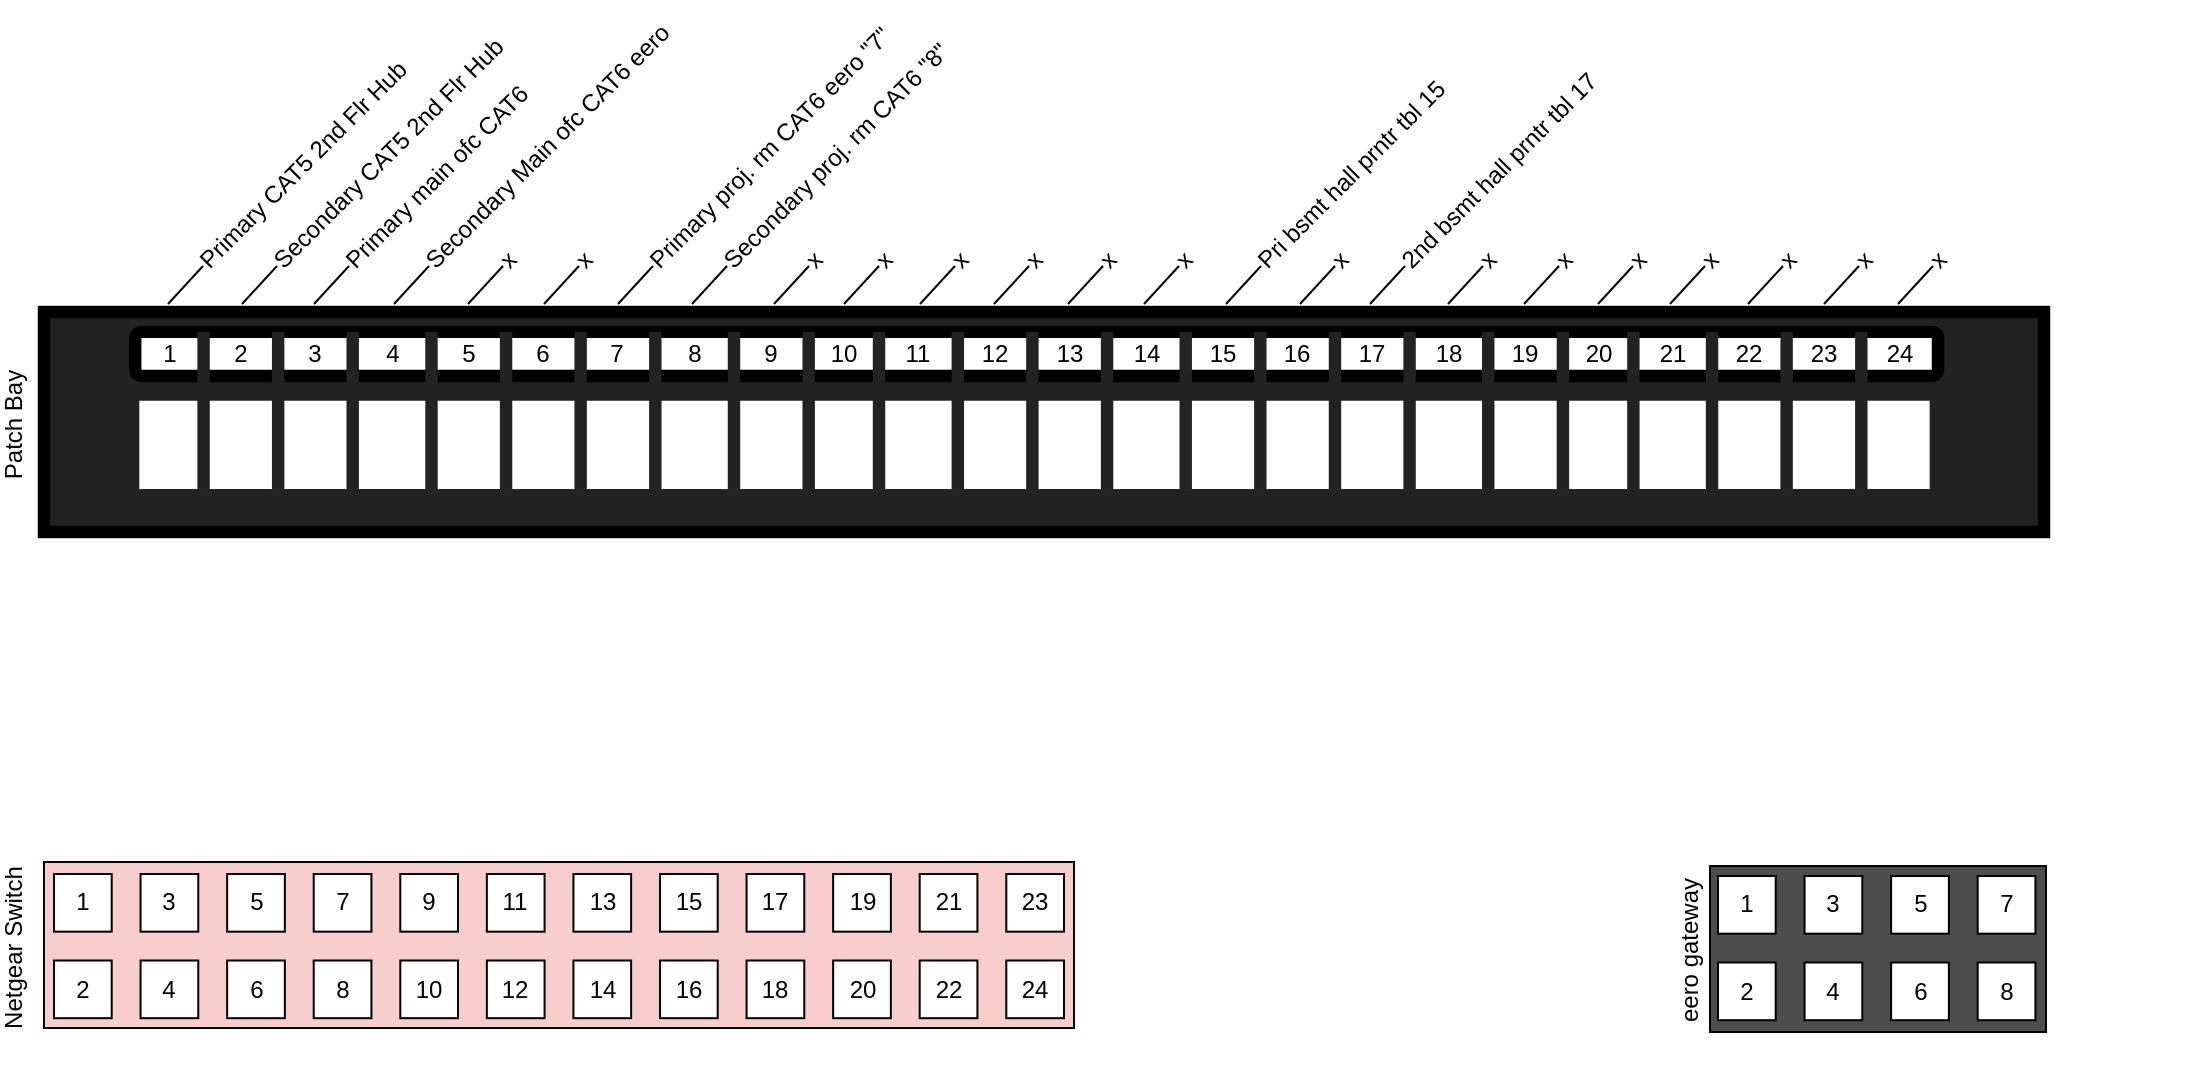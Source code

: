 <mxfile version="21.7.4" type="github">
  <diagram name="Page-1" id="099fd60b-425b-db50-ffb0-6b813814b670">
    <mxGraphModel dx="9975" dy="6430" grid="1" gridSize="25" guides="0" tooltips="1" connect="0" arrows="0" fold="1" page="1" pageScale="1" pageWidth="1100" pageHeight="850" background="none" math="0" shadow="0">
      <root>
        <mxCell id="0" />
        <mxCell id="1" parent="0" />
        <mxCell id="SKl03I9PG79rLvIPN3ia-122" value="" style="group;rotation=-45;" vertex="1" connectable="0" parent="1">
          <mxGeometry x="-190" y="87" width="200" height="25" as="geometry" />
        </mxCell>
        <mxCell id="SKl03I9PG79rLvIPN3ia-123" value="x&lt;br&gt;" style="text;strokeColor=none;align=left;fillColor=none;html=1;verticalAlign=middle;whiteSpace=wrap;rounded=0;rotation=-45;" vertex="1" parent="SKl03I9PG79rLvIPN3ia-122">
          <mxGeometry x="21" y="-9" width="175" height="25" as="geometry" />
        </mxCell>
        <mxCell id="SKl03I9PG79rLvIPN3ia-124" value="" style="endArrow=none;html=1;rounded=0;entryX=0.005;entryY=0.514;entryDx=0;entryDy=0;entryPerimeter=0;movable=0;resizable=0;rotatable=0;deletable=0;editable=0;locked=1;connectable=0;" edge="1" parent="SKl03I9PG79rLvIPN3ia-122" target="SKl03I9PG79rLvIPN3ia-123">
          <mxGeometry width="50" height="50" relative="1" as="geometry">
            <mxPoint x="30" y="84" as="sourcePoint" />
            <mxPoint x="30" y="48" as="targetPoint" />
          </mxGeometry>
        </mxCell>
        <mxCell id="SKl03I9PG79rLvIPN3ia-125" value="" style="group;rotation=-45;" vertex="1" connectable="0" parent="1">
          <mxGeometry x="-153" y="87" width="200" height="25" as="geometry" />
        </mxCell>
        <mxCell id="SKl03I9PG79rLvIPN3ia-126" value="x&lt;br&gt;" style="text;strokeColor=none;align=left;fillColor=none;html=1;verticalAlign=middle;whiteSpace=wrap;rounded=0;rotation=-45;" vertex="1" parent="SKl03I9PG79rLvIPN3ia-125">
          <mxGeometry x="21" y="-9" width="175" height="25" as="geometry" />
        </mxCell>
        <mxCell id="SKl03I9PG79rLvIPN3ia-127" value="" style="endArrow=none;html=1;rounded=0;entryX=0.005;entryY=0.514;entryDx=0;entryDy=0;entryPerimeter=0;movable=0;resizable=0;rotatable=0;deletable=0;editable=0;locked=1;connectable=0;" edge="1" parent="SKl03I9PG79rLvIPN3ia-125" target="SKl03I9PG79rLvIPN3ia-126">
          <mxGeometry width="50" height="50" relative="1" as="geometry">
            <mxPoint x="30" y="84" as="sourcePoint" />
            <mxPoint x="30" y="48" as="targetPoint" />
          </mxGeometry>
        </mxCell>
        <mxCell id="SKl03I9PG79rLvIPN3ia-189" value="" style="group;movable=0;resizable=0;rotatable=0;deletable=0;editable=0;locked=1;connectable=0;" vertex="1" connectable="0" parent="1">
          <mxGeometry x="-1071.25" y="437" width="536.25" height="112.5" as="geometry" />
        </mxCell>
        <mxCell id="SKl03I9PG79rLvIPN3ia-184" value="" style="group;movable=1;resizable=1;rotatable=1;deletable=1;editable=1;locked=0;connectable=1;" vertex="1" connectable="0" parent="SKl03I9PG79rLvIPN3ia-189">
          <mxGeometry x="21.25" y="13" width="515" height="83" as="geometry" />
        </mxCell>
        <mxCell id="SKl03I9PG79rLvIPN3ia-182" value="" style="whiteSpace=wrap;html=1;fillColor=#f8cecc;strokeColor=#000000;movable=1;resizable=1;rotatable=1;deletable=1;editable=1;locked=0;connectable=1;" vertex="1" parent="SKl03I9PG79rLvIPN3ia-184">
          <mxGeometry width="515" height="83" as="geometry" />
        </mxCell>
        <mxCell id="SKl03I9PG79rLvIPN3ia-131" value="9" style="whiteSpace=wrap;html=1;perimeterSpacing=6;rounded=0;container=0;movable=1;resizable=1;rotatable=1;deletable=1;editable=1;locked=0;connectable=1;" vertex="1" parent="SKl03I9PG79rLvIPN3ia-184">
          <mxGeometry x="178.143" y="6" width="28.857" height="28.836" as="geometry" />
        </mxCell>
        <mxCell id="SKl03I9PG79rLvIPN3ia-132" value="11" style="whiteSpace=wrap;html=1;perimeterSpacing=6;rounded=0;container=0;movable=1;resizable=1;rotatable=1;deletable=1;editable=1;locked=0;connectable=1;" vertex="1" parent="SKl03I9PG79rLvIPN3ia-184">
          <mxGeometry x="221.429" y="6" width="28.857" height="28.836" as="geometry" />
        </mxCell>
        <mxCell id="SKl03I9PG79rLvIPN3ia-133" value="13" style="whiteSpace=wrap;html=1;perimeterSpacing=6;rounded=0;container=0;movable=1;resizable=1;rotatable=1;deletable=1;editable=1;locked=0;connectable=1;" vertex="1" parent="SKl03I9PG79rLvIPN3ia-184">
          <mxGeometry x="264.714" y="6" width="28.857" height="28.836" as="geometry" />
        </mxCell>
        <mxCell id="SKl03I9PG79rLvIPN3ia-134" value="15" style="whiteSpace=wrap;html=1;perimeterSpacing=6;rounded=0;container=0;movable=1;resizable=1;rotatable=1;deletable=1;editable=1;locked=0;connectable=1;" vertex="1" parent="SKl03I9PG79rLvIPN3ia-184">
          <mxGeometry x="308.0" y="6" width="28.857" height="28.836" as="geometry" />
        </mxCell>
        <mxCell id="SKl03I9PG79rLvIPN3ia-135" value="17" style="whiteSpace=wrap;html=1;perimeterSpacing=6;rounded=0;container=0;movable=1;resizable=1;rotatable=1;deletable=1;editable=1;locked=0;connectable=1;" vertex="1" parent="SKl03I9PG79rLvIPN3ia-184">
          <mxGeometry x="351.286" y="6" width="28.857" height="28.836" as="geometry" />
        </mxCell>
        <mxCell id="SKl03I9PG79rLvIPN3ia-136" value="19" style="whiteSpace=wrap;html=1;perimeterSpacing=6;rounded=0;container=0;movable=1;resizable=1;rotatable=1;deletable=1;editable=1;locked=0;connectable=1;" vertex="1" parent="SKl03I9PG79rLvIPN3ia-184">
          <mxGeometry x="394.571" y="6" width="28.857" height="28.836" as="geometry" />
        </mxCell>
        <mxCell id="SKl03I9PG79rLvIPN3ia-137" value="21" style="whiteSpace=wrap;html=1;perimeterSpacing=6;rounded=0;container=0;movable=1;resizable=1;rotatable=1;deletable=1;editable=1;locked=0;connectable=1;" vertex="1" parent="SKl03I9PG79rLvIPN3ia-184">
          <mxGeometry x="437.857" y="6" width="28.857" height="28.836" as="geometry" />
        </mxCell>
        <mxCell id="SKl03I9PG79rLvIPN3ia-138" value="23" style="whiteSpace=wrap;html=1;perimeterSpacing=6;rounded=0;container=0;movable=1;resizable=1;rotatable=1;deletable=1;editable=1;locked=0;connectable=1;" vertex="1" parent="SKl03I9PG79rLvIPN3ia-184">
          <mxGeometry x="481.143" y="6" width="28.857" height="28.836" as="geometry" />
        </mxCell>
        <mxCell id="SKl03I9PG79rLvIPN3ia-139" value="1" style="whiteSpace=wrap;html=1;perimeterSpacing=6;rounded=0;container=0;movable=1;resizable=1;rotatable=1;deletable=1;editable=1;locked=0;connectable=1;" vertex="1" parent="SKl03I9PG79rLvIPN3ia-184">
          <mxGeometry x="5" y="6" width="28.857" height="28.836" as="geometry" />
        </mxCell>
        <mxCell id="SKl03I9PG79rLvIPN3ia-140" value="3" style="whiteSpace=wrap;html=1;perimeterSpacing=6;rounded=0;container=0;movable=1;resizable=1;rotatable=1;deletable=1;editable=1;locked=0;connectable=1;" vertex="1" parent="SKl03I9PG79rLvIPN3ia-184">
          <mxGeometry x="48.286" y="6" width="28.857" height="28.836" as="geometry" />
        </mxCell>
        <mxCell id="SKl03I9PG79rLvIPN3ia-141" value="5" style="whiteSpace=wrap;html=1;perimeterSpacing=6;rounded=0;container=0;movable=1;resizable=1;rotatable=1;deletable=1;editable=1;locked=0;connectable=1;" vertex="1" parent="SKl03I9PG79rLvIPN3ia-184">
          <mxGeometry x="91.571" y="6" width="28.857" height="28.836" as="geometry" />
        </mxCell>
        <mxCell id="SKl03I9PG79rLvIPN3ia-142" value="7" style="whiteSpace=wrap;html=1;perimeterSpacing=6;rounded=0;container=0;movable=1;resizable=1;rotatable=1;deletable=1;editable=1;locked=0;connectable=1;" vertex="1" parent="SKl03I9PG79rLvIPN3ia-184">
          <mxGeometry x="134.857" y="6" width="28.857" height="28.836" as="geometry" />
        </mxCell>
        <mxCell id="SKl03I9PG79rLvIPN3ia-143" value="10" style="whiteSpace=wrap;html=1;perimeterSpacing=6;rounded=0;container=0;movable=1;resizable=1;rotatable=1;deletable=1;editable=1;locked=0;connectable=1;" vertex="1" parent="SKl03I9PG79rLvIPN3ia-184">
          <mxGeometry x="178.143" y="49.254" width="28.857" height="28.836" as="geometry" />
        </mxCell>
        <mxCell id="SKl03I9PG79rLvIPN3ia-144" value="12" style="whiteSpace=wrap;html=1;perimeterSpacing=6;rounded=0;container=0;movable=1;resizable=1;rotatable=1;deletable=1;editable=1;locked=0;connectable=1;" vertex="1" parent="SKl03I9PG79rLvIPN3ia-184">
          <mxGeometry x="221.429" y="49.254" width="28.857" height="28.836" as="geometry" />
        </mxCell>
        <mxCell id="SKl03I9PG79rLvIPN3ia-145" value="14" style="whiteSpace=wrap;html=1;perimeterSpacing=6;rounded=0;container=0;movable=1;resizable=1;rotatable=1;deletable=1;editable=1;locked=0;connectable=1;" vertex="1" parent="SKl03I9PG79rLvIPN3ia-184">
          <mxGeometry x="264.714" y="49.254" width="28.857" height="28.836" as="geometry" />
        </mxCell>
        <mxCell id="SKl03I9PG79rLvIPN3ia-146" value="16" style="whiteSpace=wrap;html=1;perimeterSpacing=6;rounded=0;container=0;movable=1;resizable=1;rotatable=1;deletable=1;editable=1;locked=0;connectable=1;" vertex="1" parent="SKl03I9PG79rLvIPN3ia-184">
          <mxGeometry x="308.0" y="49.254" width="28.857" height="28.836" as="geometry" />
        </mxCell>
        <mxCell id="SKl03I9PG79rLvIPN3ia-147" value="18" style="whiteSpace=wrap;html=1;perimeterSpacing=6;rounded=0;container=0;movable=1;resizable=1;rotatable=1;deletable=1;editable=1;locked=0;connectable=1;" vertex="1" parent="SKl03I9PG79rLvIPN3ia-184">
          <mxGeometry x="351.286" y="49.254" width="28.857" height="28.836" as="geometry" />
        </mxCell>
        <mxCell id="SKl03I9PG79rLvIPN3ia-148" value="20" style="whiteSpace=wrap;html=1;perimeterSpacing=6;rounded=0;container=0;movable=1;resizable=1;rotatable=1;deletable=1;editable=1;locked=0;connectable=1;" vertex="1" parent="SKl03I9PG79rLvIPN3ia-184">
          <mxGeometry x="394.571" y="49.254" width="28.857" height="28.836" as="geometry" />
        </mxCell>
        <mxCell id="SKl03I9PG79rLvIPN3ia-149" value="22" style="whiteSpace=wrap;html=1;perimeterSpacing=6;rounded=0;container=0;movable=1;resizable=1;rotatable=1;deletable=1;editable=1;locked=0;connectable=1;" vertex="1" parent="SKl03I9PG79rLvIPN3ia-184">
          <mxGeometry x="437.857" y="49.254" width="28.857" height="28.836" as="geometry" />
        </mxCell>
        <mxCell id="SKl03I9PG79rLvIPN3ia-150" value="24" style="whiteSpace=wrap;html=1;perimeterSpacing=6;rounded=0;container=0;movable=1;resizable=1;rotatable=1;deletable=1;editable=1;locked=0;connectable=1;" vertex="1" parent="SKl03I9PG79rLvIPN3ia-184">
          <mxGeometry x="481.143" y="49.254" width="28.857" height="28.836" as="geometry" />
        </mxCell>
        <mxCell id="SKl03I9PG79rLvIPN3ia-151" value="2" style="whiteSpace=wrap;html=1;perimeterSpacing=6;rounded=0;container=0;movable=1;resizable=1;rotatable=1;deletable=1;editable=1;locked=0;connectable=1;" vertex="1" parent="SKl03I9PG79rLvIPN3ia-184">
          <mxGeometry x="5" y="49.254" width="28.857" height="28.836" as="geometry" />
        </mxCell>
        <mxCell id="SKl03I9PG79rLvIPN3ia-152" value="4" style="whiteSpace=wrap;html=1;perimeterSpacing=6;rounded=0;container=0;movable=1;resizable=1;rotatable=1;deletable=1;editable=1;locked=0;connectable=1;" vertex="1" parent="SKl03I9PG79rLvIPN3ia-184">
          <mxGeometry x="48.286" y="49.254" width="28.857" height="28.836" as="geometry" />
        </mxCell>
        <mxCell id="SKl03I9PG79rLvIPN3ia-153" value="6" style="whiteSpace=wrap;html=1;perimeterSpacing=6;rounded=0;container=0;movable=1;resizable=1;rotatable=1;deletable=1;editable=1;locked=0;connectable=1;" vertex="1" parent="SKl03I9PG79rLvIPN3ia-184">
          <mxGeometry x="91.571" y="49.254" width="28.857" height="28.836" as="geometry" />
        </mxCell>
        <mxCell id="SKl03I9PG79rLvIPN3ia-154" value="8" style="whiteSpace=wrap;html=1;perimeterSpacing=6;rounded=0;container=0;movable=1;resizable=1;rotatable=1;deletable=1;editable=1;locked=0;connectable=1;" vertex="1" parent="SKl03I9PG79rLvIPN3ia-184">
          <mxGeometry x="134.857" y="49.254" width="28.857" height="28.836" as="geometry" />
        </mxCell>
        <mxCell id="SKl03I9PG79rLvIPN3ia-187" value="Netgear Switch" style="text;strokeColor=none;align=center;fillColor=none;html=1;verticalAlign=middle;whiteSpace=wrap;rounded=0;direction=south;rotation=-90;movable=1;resizable=1;rotatable=1;deletable=1;editable=1;locked=0;connectable=1;" vertex="1" parent="SKl03I9PG79rLvIPN3ia-189">
          <mxGeometry x="-50" y="50" width="112.5" height="12.5" as="geometry" />
        </mxCell>
        <mxCell id="SKl03I9PG79rLvIPN3ia-190" value="" style="group;movable=0;resizable=0;rotatable=0;deletable=0;editable=0;locked=1;connectable=0;" vertex="1" connectable="0" parent="1">
          <mxGeometry x="-1071.25" y="19.95" width="1022.8" height="265.05" as="geometry" />
        </mxCell>
        <mxCell id="SKl03I9PG79rLvIPN3ia-47" value="" style="group;rotation=-45;movable=0;resizable=0;rotatable=0;deletable=0;editable=0;locked=1;connectable=0;" vertex="1" connectable="0" parent="SKl03I9PG79rLvIPN3ia-190">
          <mxGeometry x="90.25" y="67.05" width="200" height="25" as="geometry" />
        </mxCell>
        <mxCell id="SKl03I9PG79rLvIPN3ia-48" value="Secondary CAT5 2nd Flr Hub" style="text;strokeColor=none;align=left;fillColor=none;html=1;verticalAlign=middle;whiteSpace=wrap;rounded=0;rotation=-45;movable=0;resizable=0;rotatable=0;deletable=0;editable=0;locked=1;connectable=0;" vertex="1" parent="SKl03I9PG79rLvIPN3ia-47">
          <mxGeometry x="21" y="-9" width="175" height="25" as="geometry" />
        </mxCell>
        <mxCell id="SKl03I9PG79rLvIPN3ia-49" value="" style="endArrow=none;html=1;rounded=0;entryX=0.005;entryY=0.514;entryDx=0;entryDy=0;entryPerimeter=0;movable=0;resizable=0;rotatable=0;deletable=0;editable=0;locked=1;connectable=0;" edge="1" parent="SKl03I9PG79rLvIPN3ia-47" target="SKl03I9PG79rLvIPN3ia-48">
          <mxGeometry width="50" height="50" relative="1" as="geometry">
            <mxPoint x="30" y="84" as="sourcePoint" />
            <mxPoint x="30" y="48" as="targetPoint" />
          </mxGeometry>
        </mxCell>
        <mxCell id="SKl03I9PG79rLvIPN3ia-29" value="" style="group;movable=0;resizable=0;rotatable=0;deletable=0;editable=0;locked=1;connectable=0;" vertex="1" connectable="0" parent="SKl03I9PG79rLvIPN3ia-190">
          <mxGeometry x="21.25" y="155.05" width="1000" height="110" as="geometry" />
        </mxCell>
        <mxCell id="SKl03I9PG79rLvIPN3ia-1" value="" style="strokeColor=#666666;html=1;labelPosition=right;align=left;spacingLeft=15;shadow=0;dashed=0;fillColor=#ffffff;outlineConnect=0;shape=stencil(xZfRboMgFIafxlsCHAS5XLruYrvZKxhH16ZOGnTZuqffEbomWNdmS9pDjOCPx+/8Sk6kgEW/rneukLyr31wB94WUT27fD74bxce62WL3XHeuxV4qPO18GHq8DYfrFCAUs2VSPg6K5szCKMGy4Hc4MR6wWPngXoN/716yiZ/pfgh+6xrf+oBC6uPzCgk8tjh+mA1ebdp2PlTGdiY0uGbA0WeKSBC+z65OjM24/z2vZOzvma9iO5f5+C7z9A0DlTkQDCZfR5WM68zEwVIdmn7z5Y7GlCYzNvGkTeZJMw4TT2rq6VLuV19IQl7+FPlS4kxX/8x6gq7I0FKRoeH4pNujNRlaSTp0xbSlQZdYwyQNWotj9bk5WpO9cANkro0lQ1e4zIiqmUWSIUIbMrTgwIConAlu6diiZEYQsRFliIqpGH9YiUqaAKDzDZaOjRsAc/WCCgtUTnZ8UU2bzih8Aw==);movable=0;resizable=0;rotatable=0;deletable=0;editable=0;locked=1;connectable=0;" vertex="1" parent="SKl03I9PG79rLvIPN3ia-29">
          <mxGeometry width="1000" height="110" as="geometry" />
        </mxCell>
        <mxCell id="SKl03I9PG79rLvIPN3ia-5" value="1" style="text;strokeColor=none;align=center;fillColor=none;html=1;verticalAlign=middle;whiteSpace=wrap;rounded=0;movable=0;resizable=0;rotatable=0;deletable=0;editable=0;locked=1;connectable=0;" vertex="1" parent="SKl03I9PG79rLvIPN3ia-29">
          <mxGeometry x="49" y="13" width="28" height="16" as="geometry" />
        </mxCell>
        <mxCell id="SKl03I9PG79rLvIPN3ia-6" value="2" style="text;strokeColor=none;align=center;fillColor=none;html=1;verticalAlign=middle;whiteSpace=wrap;rounded=0;movable=0;resizable=0;rotatable=0;deletable=0;editable=0;locked=1;connectable=0;" vertex="1" parent="SKl03I9PG79rLvIPN3ia-29">
          <mxGeometry x="83" y="13" width="31" height="16" as="geometry" />
        </mxCell>
        <mxCell id="SKl03I9PG79rLvIPN3ia-7" value="3" style="text;strokeColor=none;align=center;fillColor=none;html=1;verticalAlign=middle;whiteSpace=wrap;rounded=0;movable=0;resizable=0;rotatable=0;deletable=0;editable=0;locked=1;connectable=0;" vertex="1" parent="SKl03I9PG79rLvIPN3ia-29">
          <mxGeometry x="120" y="13" width="31" height="16" as="geometry" />
        </mxCell>
        <mxCell id="SKl03I9PG79rLvIPN3ia-8" value="4" style="text;strokeColor=none;align=center;fillColor=none;html=1;verticalAlign=middle;whiteSpace=wrap;rounded=0;movable=0;resizable=0;rotatable=0;deletable=0;editable=0;locked=1;connectable=0;" vertex="1" parent="SKl03I9PG79rLvIPN3ia-29">
          <mxGeometry x="158" y="13" width="33" height="16" as="geometry" />
        </mxCell>
        <mxCell id="SKl03I9PG79rLvIPN3ia-9" value="5" style="text;strokeColor=none;align=center;fillColor=none;html=1;verticalAlign=middle;whiteSpace=wrap;rounded=0;movable=0;resizable=0;rotatable=0;deletable=0;editable=0;locked=1;connectable=0;" vertex="1" parent="SKl03I9PG79rLvIPN3ia-29">
          <mxGeometry x="197" y="13" width="31" height="16" as="geometry" />
        </mxCell>
        <mxCell id="SKl03I9PG79rLvIPN3ia-10" value="6" style="text;strokeColor=none;align=center;fillColor=none;html=1;verticalAlign=middle;whiteSpace=wrap;rounded=0;movable=0;resizable=0;rotatable=0;deletable=0;editable=0;locked=1;connectable=0;" vertex="1" parent="SKl03I9PG79rLvIPN3ia-29">
          <mxGeometry x="234" y="13" width="31" height="16" as="geometry" />
        </mxCell>
        <mxCell id="SKl03I9PG79rLvIPN3ia-11" value="7" style="text;strokeColor=none;align=center;fillColor=none;html=1;verticalAlign=middle;whiteSpace=wrap;rounded=0;movable=0;resizable=0;rotatable=0;deletable=0;editable=0;locked=1;connectable=0;" vertex="1" parent="SKl03I9PG79rLvIPN3ia-29">
          <mxGeometry x="271" y="13" width="31" height="16" as="geometry" />
        </mxCell>
        <mxCell id="SKl03I9PG79rLvIPN3ia-12" value="8" style="text;strokeColor=none;align=center;fillColor=none;html=1;verticalAlign=middle;whiteSpace=wrap;rounded=0;movable=0;resizable=0;rotatable=0;deletable=0;editable=0;locked=1;connectable=0;" vertex="1" parent="SKl03I9PG79rLvIPN3ia-29">
          <mxGeometry x="309" y="13" width="33" height="16" as="geometry" />
        </mxCell>
        <mxCell id="SKl03I9PG79rLvIPN3ia-13" value="9" style="text;strokeColor=none;align=center;fillColor=none;html=1;verticalAlign=middle;whiteSpace=wrap;rounded=0;movable=0;resizable=0;rotatable=0;deletable=0;editable=0;locked=1;connectable=0;" vertex="1" parent="SKl03I9PG79rLvIPN3ia-29">
          <mxGeometry x="348" y="13" width="31" height="16" as="geometry" />
        </mxCell>
        <mxCell id="SKl03I9PG79rLvIPN3ia-14" value="10" style="text;strokeColor=none;align=center;fillColor=none;html=1;verticalAlign=middle;whiteSpace=wrap;rounded=0;movable=0;resizable=0;rotatable=0;deletable=0;editable=0;locked=1;connectable=0;" vertex="1" parent="SKl03I9PG79rLvIPN3ia-29">
          <mxGeometry x="385" y="13" width="30" height="16" as="geometry" />
        </mxCell>
        <mxCell id="SKl03I9PG79rLvIPN3ia-15" value="11" style="text;strokeColor=none;align=center;fillColor=none;html=1;verticalAlign=middle;whiteSpace=wrap;rounded=0;movable=0;resizable=0;rotatable=0;deletable=0;editable=0;locked=1;connectable=0;" vertex="1" parent="SKl03I9PG79rLvIPN3ia-29">
          <mxGeometry x="420" y="13" width="34" height="16" as="geometry" />
        </mxCell>
        <mxCell id="SKl03I9PG79rLvIPN3ia-16" value="12" style="text;strokeColor=none;align=center;fillColor=none;html=1;verticalAlign=middle;whiteSpace=wrap;rounded=0;movable=0;resizable=0;rotatable=0;deletable=0;editable=0;locked=1;connectable=0;" vertex="1" parent="SKl03I9PG79rLvIPN3ia-29">
          <mxGeometry x="460" y="13" width="31" height="16" as="geometry" />
        </mxCell>
        <mxCell id="SKl03I9PG79rLvIPN3ia-17" value="13" style="text;strokeColor=none;align=center;fillColor=none;html=1;verticalAlign=middle;whiteSpace=wrap;rounded=0;movable=0;resizable=0;rotatable=0;deletable=0;editable=0;locked=1;connectable=0;" vertex="1" parent="SKl03I9PG79rLvIPN3ia-29">
          <mxGeometry x="497" y="13" width="32" height="16" as="geometry" />
        </mxCell>
        <mxCell id="SKl03I9PG79rLvIPN3ia-18" value="14" style="text;strokeColor=none;align=center;fillColor=none;html=1;verticalAlign=middle;whiteSpace=wrap;rounded=0;movable=0;resizable=0;rotatable=0;deletable=0;editable=0;locked=1;connectable=0;" vertex="1" parent="SKl03I9PG79rLvIPN3ia-29">
          <mxGeometry x="535" y="13" width="33" height="16" as="geometry" />
        </mxCell>
        <mxCell id="SKl03I9PG79rLvIPN3ia-19" value="15" style="text;strokeColor=none;align=center;fillColor=none;html=1;verticalAlign=middle;whiteSpace=wrap;rounded=0;movable=0;resizable=0;rotatable=0;deletable=0;editable=0;locked=1;connectable=0;" vertex="1" parent="SKl03I9PG79rLvIPN3ia-29">
          <mxGeometry x="574" y="13" width="31" height="16" as="geometry" />
        </mxCell>
        <mxCell id="SKl03I9PG79rLvIPN3ia-20" value="16" style="text;strokeColor=none;align=center;fillColor=none;html=1;verticalAlign=middle;whiteSpace=wrap;rounded=0;movable=0;resizable=0;rotatable=0;deletable=0;editable=0;locked=1;connectable=0;" vertex="1" parent="SKl03I9PG79rLvIPN3ia-29">
          <mxGeometry x="611" y="13" width="31" height="16" as="geometry" />
        </mxCell>
        <mxCell id="SKl03I9PG79rLvIPN3ia-21" value="17" style="text;strokeColor=none;align=center;fillColor=none;html=1;verticalAlign=middle;whiteSpace=wrap;rounded=0;movable=0;resizable=0;rotatable=0;deletable=0;editable=0;locked=1;connectable=0;" vertex="1" parent="SKl03I9PG79rLvIPN3ia-29">
          <mxGeometry x="648" y="13" width="32" height="16" as="geometry" />
        </mxCell>
        <mxCell id="SKl03I9PG79rLvIPN3ia-22" value="18" style="text;strokeColor=none;align=center;fillColor=none;html=1;verticalAlign=middle;whiteSpace=wrap;rounded=0;movable=0;resizable=0;rotatable=0;deletable=0;editable=0;locked=1;connectable=0;" vertex="1" parent="SKl03I9PG79rLvIPN3ia-29">
          <mxGeometry x="686" y="13" width="33" height="16" as="geometry" />
        </mxCell>
        <mxCell id="SKl03I9PG79rLvIPN3ia-23" value="19" style="text;strokeColor=none;align=center;fillColor=none;html=1;verticalAlign=middle;whiteSpace=wrap;rounded=0;movable=0;resizable=0;rotatable=0;deletable=0;editable=0;locked=1;connectable=0;" vertex="1" parent="SKl03I9PG79rLvIPN3ia-29">
          <mxGeometry x="725" y="13" width="31" height="16" as="geometry" />
        </mxCell>
        <mxCell id="SKl03I9PG79rLvIPN3ia-24" value="20" style="text;strokeColor=none;align=center;fillColor=none;html=1;verticalAlign=middle;whiteSpace=wrap;rounded=0;movable=0;resizable=0;rotatable=0;deletable=0;editable=0;locked=1;connectable=0;" vertex="1" parent="SKl03I9PG79rLvIPN3ia-29">
          <mxGeometry x="763" y="13" width="29" height="16" as="geometry" />
        </mxCell>
        <mxCell id="SKl03I9PG79rLvIPN3ia-25" value="21" style="text;strokeColor=none;align=center;fillColor=none;html=1;verticalAlign=middle;whiteSpace=wrap;rounded=0;movable=0;resizable=0;rotatable=0;deletable=0;editable=0;locked=1;connectable=0;" vertex="1" parent="SKl03I9PG79rLvIPN3ia-29">
          <mxGeometry x="798" y="13" width="33" height="16" as="geometry" />
        </mxCell>
        <mxCell id="SKl03I9PG79rLvIPN3ia-26" value="22" style="text;strokeColor=none;align=center;fillColor=none;html=1;verticalAlign=middle;whiteSpace=wrap;rounded=0;movable=0;resizable=0;rotatable=0;deletable=0;editable=0;locked=1;connectable=0;" vertex="1" parent="SKl03I9PG79rLvIPN3ia-29">
          <mxGeometry x="837" y="13" width="31" height="16" as="geometry" />
        </mxCell>
        <mxCell id="SKl03I9PG79rLvIPN3ia-27" value="23" style="text;strokeColor=none;align=center;fillColor=none;html=1;verticalAlign=middle;whiteSpace=wrap;rounded=0;movable=0;resizable=0;rotatable=0;deletable=0;editable=0;locked=1;connectable=0;" vertex="1" parent="SKl03I9PG79rLvIPN3ia-29">
          <mxGeometry x="874" y="13" width="32" height="16" as="geometry" />
        </mxCell>
        <mxCell id="SKl03I9PG79rLvIPN3ia-28" value="24" style="text;strokeColor=none;align=center;fillColor=none;html=1;verticalAlign=middle;whiteSpace=wrap;rounded=0;movable=0;resizable=0;rotatable=0;deletable=0;editable=0;locked=1;connectable=0;" vertex="1" parent="SKl03I9PG79rLvIPN3ia-29">
          <mxGeometry x="912" y="13" width="32" height="16" as="geometry" />
        </mxCell>
        <mxCell id="SKl03I9PG79rLvIPN3ia-37" value="" style="group;rotation=-45;movable=0;resizable=0;rotatable=0;deletable=0;editable=0;locked=1;connectable=0;" vertex="1" connectable="0" parent="SKl03I9PG79rLvIPN3ia-190">
          <mxGeometry x="53.25" y="67.05" width="200" height="25" as="geometry" />
        </mxCell>
        <mxCell id="SKl03I9PG79rLvIPN3ia-33" value="Primary CAT5 2nd Flr Hub" style="text;strokeColor=none;align=left;fillColor=none;html=1;verticalAlign=middle;whiteSpace=wrap;rounded=0;rotation=-45;movable=0;resizable=0;rotatable=0;deletable=0;editable=0;locked=1;connectable=0;" vertex="1" parent="SKl03I9PG79rLvIPN3ia-37">
          <mxGeometry x="21" y="-9" width="175" height="25" as="geometry" />
        </mxCell>
        <mxCell id="SKl03I9PG79rLvIPN3ia-36" value="" style="endArrow=none;html=1;rounded=0;entryX=0.005;entryY=0.514;entryDx=0;entryDy=0;entryPerimeter=0;movable=0;resizable=0;rotatable=0;deletable=0;editable=0;locked=1;connectable=0;" edge="1" parent="SKl03I9PG79rLvIPN3ia-37" target="SKl03I9PG79rLvIPN3ia-33">
          <mxGeometry width="50" height="50" relative="1" as="geometry">
            <mxPoint x="30" y="84" as="sourcePoint" />
            <mxPoint x="30" y="48" as="targetPoint" />
          </mxGeometry>
        </mxCell>
        <mxCell id="SKl03I9PG79rLvIPN3ia-50" value="" style="group;rotation=-45;movable=0;resizable=0;rotatable=0;deletable=0;editable=0;locked=1;connectable=0;" vertex="1" connectable="0" parent="SKl03I9PG79rLvIPN3ia-190">
          <mxGeometry x="126.25" y="67.05" width="200" height="25" as="geometry" />
        </mxCell>
        <mxCell id="SKl03I9PG79rLvIPN3ia-51" value="Primary main ofc CAT6" style="text;strokeColor=none;align=left;fillColor=none;html=1;verticalAlign=middle;whiteSpace=wrap;rounded=0;rotation=-45;movable=0;resizable=0;rotatable=0;deletable=0;editable=0;locked=1;connectable=0;" vertex="1" parent="SKl03I9PG79rLvIPN3ia-50">
          <mxGeometry x="21" y="-9" width="175" height="25" as="geometry" />
        </mxCell>
        <mxCell id="SKl03I9PG79rLvIPN3ia-52" value="" style="endArrow=none;html=1;rounded=0;entryX=0.005;entryY=0.514;entryDx=0;entryDy=0;entryPerimeter=0;movable=0;resizable=0;rotatable=0;deletable=0;editable=0;locked=1;connectable=0;" edge="1" parent="SKl03I9PG79rLvIPN3ia-50" target="SKl03I9PG79rLvIPN3ia-51">
          <mxGeometry width="50" height="50" relative="1" as="geometry">
            <mxPoint x="30" y="84" as="sourcePoint" />
            <mxPoint x="30" y="48" as="targetPoint" />
          </mxGeometry>
        </mxCell>
        <mxCell id="SKl03I9PG79rLvIPN3ia-53" value="" style="group;rotation=-45;movable=0;resizable=0;rotatable=0;deletable=0;editable=0;locked=1;connectable=0;" vertex="1" connectable="0" parent="SKl03I9PG79rLvIPN3ia-190">
          <mxGeometry x="166.25" y="67.05" width="200" height="25" as="geometry" />
        </mxCell>
        <mxCell id="SKl03I9PG79rLvIPN3ia-54" value="Secondary Main ofc CAT6 eero" style="text;strokeColor=none;align=left;fillColor=none;html=1;verticalAlign=middle;whiteSpace=wrap;rounded=0;rotation=-45;movable=0;resizable=0;rotatable=0;deletable=0;editable=0;locked=1;connectable=0;" vertex="1" parent="SKl03I9PG79rLvIPN3ia-53">
          <mxGeometry x="21" y="-9" width="175" height="25" as="geometry" />
        </mxCell>
        <mxCell id="SKl03I9PG79rLvIPN3ia-55" value="" style="endArrow=none;html=1;rounded=0;entryX=0.005;entryY=0.514;entryDx=0;entryDy=0;entryPerimeter=0;movable=0;resizable=0;rotatable=0;deletable=0;editable=0;locked=1;connectable=0;" edge="1" parent="SKl03I9PG79rLvIPN3ia-53" target="SKl03I9PG79rLvIPN3ia-54">
          <mxGeometry width="50" height="50" relative="1" as="geometry">
            <mxPoint x="30" y="84" as="sourcePoint" />
            <mxPoint x="30" y="48" as="targetPoint" />
          </mxGeometry>
        </mxCell>
        <mxCell id="SKl03I9PG79rLvIPN3ia-65" value="" style="group;rotation=-45;movable=0;resizable=0;rotatable=0;deletable=0;editable=0;locked=1;connectable=0;" vertex="1" connectable="0" parent="SKl03I9PG79rLvIPN3ia-190">
          <mxGeometry x="203.25" y="67.05" width="200" height="25" as="geometry" />
        </mxCell>
        <mxCell id="SKl03I9PG79rLvIPN3ia-66" value="x&lt;br&gt;" style="text;strokeColor=none;align=left;fillColor=none;html=1;verticalAlign=middle;whiteSpace=wrap;rounded=0;rotation=-45;movable=0;resizable=0;rotatable=0;deletable=0;editable=0;locked=1;connectable=0;" vertex="1" parent="SKl03I9PG79rLvIPN3ia-65">
          <mxGeometry x="21" y="-9" width="175" height="25" as="geometry" />
        </mxCell>
        <mxCell id="SKl03I9PG79rLvIPN3ia-67" value="" style="endArrow=none;html=1;rounded=0;entryX=0.005;entryY=0.514;entryDx=0;entryDy=0;entryPerimeter=0;movable=0;resizable=0;rotatable=0;deletable=0;editable=0;locked=1;connectable=0;" edge="1" parent="SKl03I9PG79rLvIPN3ia-65" target="SKl03I9PG79rLvIPN3ia-66">
          <mxGeometry width="50" height="50" relative="1" as="geometry">
            <mxPoint x="30" y="84" as="sourcePoint" />
            <mxPoint x="30" y="48" as="targetPoint" />
          </mxGeometry>
        </mxCell>
        <mxCell id="SKl03I9PG79rLvIPN3ia-71" value="" style="group;rotation=-45;movable=0;resizable=0;rotatable=0;deletable=0;editable=0;locked=1;connectable=0;" vertex="1" connectable="0" parent="SKl03I9PG79rLvIPN3ia-190">
          <mxGeometry x="241.25" y="67.05" width="200" height="25" as="geometry" />
        </mxCell>
        <mxCell id="SKl03I9PG79rLvIPN3ia-72" value="x&lt;br&gt;" style="text;strokeColor=none;align=left;fillColor=none;html=1;verticalAlign=middle;whiteSpace=wrap;rounded=0;rotation=-45;movable=0;resizable=0;rotatable=0;deletable=0;editable=0;locked=1;connectable=0;" vertex="1" parent="SKl03I9PG79rLvIPN3ia-71">
          <mxGeometry x="21" y="-9" width="175" height="25" as="geometry" />
        </mxCell>
        <mxCell id="SKl03I9PG79rLvIPN3ia-73" value="" style="endArrow=none;html=1;rounded=0;entryX=0.005;entryY=0.514;entryDx=0;entryDy=0;entryPerimeter=0;movable=0;resizable=0;rotatable=0;deletable=0;editable=0;locked=1;connectable=0;" edge="1" parent="SKl03I9PG79rLvIPN3ia-71" target="SKl03I9PG79rLvIPN3ia-72">
          <mxGeometry width="50" height="50" relative="1" as="geometry">
            <mxPoint x="30" y="84" as="sourcePoint" />
            <mxPoint x="30" y="48" as="targetPoint" />
          </mxGeometry>
        </mxCell>
        <mxCell id="SKl03I9PG79rLvIPN3ia-74" value="" style="group;rotation=-45;movable=0;resizable=0;rotatable=0;deletable=0;editable=0;locked=1;connectable=0;" vertex="1" connectable="0" parent="SKl03I9PG79rLvIPN3ia-190">
          <mxGeometry x="278.25" y="67.05" width="200" height="25" as="geometry" />
        </mxCell>
        <mxCell id="SKl03I9PG79rLvIPN3ia-75" value="Primary proj. rm CAT6 eero &quot;7&quot;" style="text;strokeColor=none;align=left;fillColor=none;html=1;verticalAlign=middle;whiteSpace=wrap;rounded=0;rotation=-45;movable=0;resizable=0;rotatable=0;deletable=0;editable=0;locked=1;connectable=0;" vertex="1" parent="SKl03I9PG79rLvIPN3ia-74">
          <mxGeometry x="21" y="-9" width="175" height="25" as="geometry" />
        </mxCell>
        <mxCell id="SKl03I9PG79rLvIPN3ia-76" value="" style="endArrow=none;html=1;rounded=0;entryX=0.005;entryY=0.514;entryDx=0;entryDy=0;entryPerimeter=0;movable=0;resizable=0;rotatable=0;deletable=0;editable=0;locked=1;connectable=0;" edge="1" parent="SKl03I9PG79rLvIPN3ia-74" target="SKl03I9PG79rLvIPN3ia-75">
          <mxGeometry width="50" height="50" relative="1" as="geometry">
            <mxPoint x="30" y="84" as="sourcePoint" />
            <mxPoint x="30" y="48" as="targetPoint" />
          </mxGeometry>
        </mxCell>
        <mxCell id="SKl03I9PG79rLvIPN3ia-77" value="" style="group;rotation=-45;movable=0;resizable=0;rotatable=0;deletable=0;editable=0;locked=1;connectable=0;" vertex="1" connectable="0" parent="SKl03I9PG79rLvIPN3ia-190">
          <mxGeometry x="315.25" y="67.05" width="200" height="25" as="geometry" />
        </mxCell>
        <mxCell id="SKl03I9PG79rLvIPN3ia-78" value="Secondary proj. rm CAT6 &quot;8&quot;" style="text;strokeColor=none;align=left;fillColor=none;html=1;verticalAlign=middle;whiteSpace=wrap;rounded=0;rotation=-45;movable=0;resizable=0;rotatable=0;deletable=0;editable=0;locked=1;connectable=0;" vertex="1" parent="SKl03I9PG79rLvIPN3ia-77">
          <mxGeometry x="21" y="-9" width="175" height="25" as="geometry" />
        </mxCell>
        <mxCell id="SKl03I9PG79rLvIPN3ia-79" value="" style="endArrow=none;html=1;rounded=0;entryX=0.005;entryY=0.514;entryDx=0;entryDy=0;entryPerimeter=0;movable=0;resizable=0;rotatable=0;deletable=0;editable=0;locked=1;connectable=0;" edge="1" parent="SKl03I9PG79rLvIPN3ia-77" target="SKl03I9PG79rLvIPN3ia-78">
          <mxGeometry width="50" height="50" relative="1" as="geometry">
            <mxPoint x="30" y="84" as="sourcePoint" />
            <mxPoint x="30" y="48" as="targetPoint" />
          </mxGeometry>
        </mxCell>
        <mxCell id="SKl03I9PG79rLvIPN3ia-80" value="" style="group;rotation=-45;movable=0;resizable=0;rotatable=0;deletable=0;editable=0;locked=1;connectable=0;" vertex="1" connectable="0" parent="SKl03I9PG79rLvIPN3ia-190">
          <mxGeometry x="356.25" y="67.05" width="200" height="25" as="geometry" />
        </mxCell>
        <mxCell id="SKl03I9PG79rLvIPN3ia-81" value="x&lt;br&gt;" style="text;strokeColor=none;align=left;fillColor=none;html=1;verticalAlign=middle;whiteSpace=wrap;rounded=0;rotation=-45;movable=0;resizable=0;rotatable=0;deletable=0;editable=0;locked=1;connectable=0;" vertex="1" parent="SKl03I9PG79rLvIPN3ia-80">
          <mxGeometry x="21" y="-9" width="175" height="25" as="geometry" />
        </mxCell>
        <mxCell id="SKl03I9PG79rLvIPN3ia-82" value="" style="endArrow=none;html=1;rounded=0;entryX=0.005;entryY=0.514;entryDx=0;entryDy=0;entryPerimeter=0;movable=0;resizable=0;rotatable=0;deletable=0;editable=0;locked=1;connectable=0;" edge="1" parent="SKl03I9PG79rLvIPN3ia-80" target="SKl03I9PG79rLvIPN3ia-81">
          <mxGeometry width="50" height="50" relative="1" as="geometry">
            <mxPoint x="30" y="84" as="sourcePoint" />
            <mxPoint x="30" y="48" as="targetPoint" />
          </mxGeometry>
        </mxCell>
        <mxCell id="SKl03I9PG79rLvIPN3ia-83" value="" style="group;rotation=-45;movable=0;resizable=0;rotatable=0;deletable=0;editable=0;locked=1;connectable=0;" vertex="1" connectable="0" parent="SKl03I9PG79rLvIPN3ia-190">
          <mxGeometry x="391.25" y="67.05" width="200" height="25" as="geometry" />
        </mxCell>
        <mxCell id="SKl03I9PG79rLvIPN3ia-84" value="x&lt;br&gt;" style="text;strokeColor=none;align=left;fillColor=none;html=1;verticalAlign=middle;whiteSpace=wrap;rounded=0;rotation=-45;movable=0;resizable=0;rotatable=0;deletable=0;editable=0;locked=1;connectable=0;" vertex="1" parent="SKl03I9PG79rLvIPN3ia-83">
          <mxGeometry x="21" y="-9" width="175" height="25" as="geometry" />
        </mxCell>
        <mxCell id="SKl03I9PG79rLvIPN3ia-85" value="" style="endArrow=none;html=1;rounded=0;entryX=0.005;entryY=0.514;entryDx=0;entryDy=0;entryPerimeter=0;movable=0;resizable=0;rotatable=0;deletable=0;editable=0;locked=1;connectable=0;" edge="1" parent="SKl03I9PG79rLvIPN3ia-83" target="SKl03I9PG79rLvIPN3ia-84">
          <mxGeometry width="50" height="50" relative="1" as="geometry">
            <mxPoint x="30" y="84" as="sourcePoint" />
            <mxPoint x="30" y="48" as="targetPoint" />
          </mxGeometry>
        </mxCell>
        <mxCell id="SKl03I9PG79rLvIPN3ia-86" value="" style="group;rotation=-45;movable=0;resizable=0;rotatable=0;deletable=0;editable=0;locked=1;connectable=0;" vertex="1" connectable="0" parent="SKl03I9PG79rLvIPN3ia-190">
          <mxGeometry x="429.25" y="67.05" width="200" height="25" as="geometry" />
        </mxCell>
        <mxCell id="SKl03I9PG79rLvIPN3ia-87" value="x&lt;br&gt;" style="text;strokeColor=none;align=left;fillColor=none;html=1;verticalAlign=middle;whiteSpace=wrap;rounded=0;rotation=-45;movable=0;resizable=0;rotatable=0;deletable=0;editable=0;locked=1;connectable=0;" vertex="1" parent="SKl03I9PG79rLvIPN3ia-86">
          <mxGeometry x="21" y="-9" width="175" height="25" as="geometry" />
        </mxCell>
        <mxCell id="SKl03I9PG79rLvIPN3ia-88" value="" style="endArrow=none;html=1;rounded=0;entryX=0.005;entryY=0.514;entryDx=0;entryDy=0;entryPerimeter=0;movable=0;resizable=0;rotatable=0;deletable=0;editable=0;locked=1;connectable=0;" edge="1" parent="SKl03I9PG79rLvIPN3ia-86" target="SKl03I9PG79rLvIPN3ia-87">
          <mxGeometry width="50" height="50" relative="1" as="geometry">
            <mxPoint x="30" y="84" as="sourcePoint" />
            <mxPoint x="30" y="48" as="targetPoint" />
          </mxGeometry>
        </mxCell>
        <mxCell id="SKl03I9PG79rLvIPN3ia-89" value="" style="group;rotation=-45;movable=0;resizable=0;rotatable=0;deletable=0;editable=0;locked=1;connectable=0;" vertex="1" connectable="0" parent="SKl03I9PG79rLvIPN3ia-190">
          <mxGeometry x="466.25" y="67.05" width="200" height="25" as="geometry" />
        </mxCell>
        <mxCell id="SKl03I9PG79rLvIPN3ia-90" value="x&lt;br&gt;" style="text;strokeColor=none;align=left;fillColor=none;html=1;verticalAlign=middle;whiteSpace=wrap;rounded=0;rotation=-45;movable=0;resizable=0;rotatable=0;deletable=0;editable=0;locked=1;connectable=0;" vertex="1" parent="SKl03I9PG79rLvIPN3ia-89">
          <mxGeometry x="21" y="-9" width="175" height="25" as="geometry" />
        </mxCell>
        <mxCell id="SKl03I9PG79rLvIPN3ia-91" value="" style="endArrow=none;html=1;rounded=0;entryX=0.005;entryY=0.514;entryDx=0;entryDy=0;entryPerimeter=0;movable=0;resizable=0;rotatable=0;deletable=0;editable=0;locked=1;connectable=0;" edge="1" parent="SKl03I9PG79rLvIPN3ia-89" target="SKl03I9PG79rLvIPN3ia-90">
          <mxGeometry width="50" height="50" relative="1" as="geometry">
            <mxPoint x="30" y="84" as="sourcePoint" />
            <mxPoint x="30" y="48" as="targetPoint" />
          </mxGeometry>
        </mxCell>
        <mxCell id="SKl03I9PG79rLvIPN3ia-92" value="" style="group;rotation=-45;movable=0;resizable=0;rotatable=0;deletable=0;editable=0;locked=1;connectable=0;" vertex="1" connectable="0" parent="SKl03I9PG79rLvIPN3ia-190">
          <mxGeometry x="503.25" y="67.05" width="200" height="25" as="geometry" />
        </mxCell>
        <mxCell id="SKl03I9PG79rLvIPN3ia-93" value="x&lt;br&gt;" style="text;strokeColor=none;align=left;fillColor=none;html=1;verticalAlign=middle;whiteSpace=wrap;rounded=0;rotation=-45;movable=0;resizable=0;rotatable=0;deletable=0;editable=0;locked=1;connectable=0;" vertex="1" parent="SKl03I9PG79rLvIPN3ia-92">
          <mxGeometry x="21" y="-9" width="175" height="25" as="geometry" />
        </mxCell>
        <mxCell id="SKl03I9PG79rLvIPN3ia-94" value="" style="endArrow=none;html=1;rounded=0;entryX=0.005;entryY=0.514;entryDx=0;entryDy=0;entryPerimeter=0;movable=0;resizable=0;rotatable=0;deletable=0;editable=0;locked=1;connectable=0;" edge="1" parent="SKl03I9PG79rLvIPN3ia-92" target="SKl03I9PG79rLvIPN3ia-93">
          <mxGeometry width="50" height="50" relative="1" as="geometry">
            <mxPoint x="30" y="84" as="sourcePoint" />
            <mxPoint x="30" y="48" as="targetPoint" />
          </mxGeometry>
        </mxCell>
        <mxCell id="SKl03I9PG79rLvIPN3ia-95" value="" style="group;rotation=-45;movable=0;resizable=0;rotatable=0;deletable=0;editable=0;locked=1;connectable=0;" vertex="1" connectable="0" parent="SKl03I9PG79rLvIPN3ia-190">
          <mxGeometry x="541.25" y="67.05" width="200" height="25" as="geometry" />
        </mxCell>
        <mxCell id="SKl03I9PG79rLvIPN3ia-96" value="x&lt;br&gt;" style="text;strokeColor=none;align=left;fillColor=none;html=1;verticalAlign=middle;whiteSpace=wrap;rounded=0;rotation=-45;movable=0;resizable=0;rotatable=0;deletable=0;editable=0;locked=1;connectable=0;" vertex="1" parent="SKl03I9PG79rLvIPN3ia-95">
          <mxGeometry x="21" y="-9" width="175" height="25" as="geometry" />
        </mxCell>
        <mxCell id="SKl03I9PG79rLvIPN3ia-97" value="" style="endArrow=none;html=1;rounded=0;entryX=0.005;entryY=0.514;entryDx=0;entryDy=0;entryPerimeter=0;movable=0;resizable=0;rotatable=0;deletable=0;editable=0;locked=1;connectable=0;" edge="1" parent="SKl03I9PG79rLvIPN3ia-95" target="SKl03I9PG79rLvIPN3ia-96">
          <mxGeometry width="50" height="50" relative="1" as="geometry">
            <mxPoint x="30" y="84" as="sourcePoint" />
            <mxPoint x="30" y="48" as="targetPoint" />
          </mxGeometry>
        </mxCell>
        <mxCell id="SKl03I9PG79rLvIPN3ia-98" value="" style="group;rotation=-45;movable=0;resizable=0;rotatable=0;deletable=0;editable=0;locked=1;connectable=0;" vertex="1" connectable="0" parent="SKl03I9PG79rLvIPN3ia-190">
          <mxGeometry x="582.25" y="67.05" width="200" height="25" as="geometry" />
        </mxCell>
        <mxCell id="SKl03I9PG79rLvIPN3ia-99" value="Pri bsmt hall prntr tbl 15" style="text;strokeColor=none;align=left;fillColor=none;html=1;verticalAlign=middle;whiteSpace=wrap;rounded=0;rotation=-45;movable=0;resizable=0;rotatable=0;deletable=0;editable=0;locked=1;connectable=0;" vertex="1" parent="SKl03I9PG79rLvIPN3ia-98">
          <mxGeometry x="21" y="-9" width="175" height="25" as="geometry" />
        </mxCell>
        <mxCell id="SKl03I9PG79rLvIPN3ia-100" value="" style="endArrow=none;html=1;rounded=0;entryX=0.005;entryY=0.514;entryDx=0;entryDy=0;entryPerimeter=0;movable=0;resizable=0;rotatable=0;deletable=0;editable=0;locked=1;connectable=0;" edge="1" parent="SKl03I9PG79rLvIPN3ia-98" target="SKl03I9PG79rLvIPN3ia-99">
          <mxGeometry width="50" height="50" relative="1" as="geometry">
            <mxPoint x="30" y="84" as="sourcePoint" />
            <mxPoint x="30" y="48" as="targetPoint" />
          </mxGeometry>
        </mxCell>
        <mxCell id="SKl03I9PG79rLvIPN3ia-101" value="" style="group;rotation=-45;movable=0;resizable=0;rotatable=0;deletable=0;editable=0;locked=1;connectable=0;" vertex="1" connectable="0" parent="SKl03I9PG79rLvIPN3ia-190">
          <mxGeometry x="619.25" y="67.05" width="200" height="25" as="geometry" />
        </mxCell>
        <mxCell id="SKl03I9PG79rLvIPN3ia-102" value="x&lt;br&gt;" style="text;strokeColor=none;align=left;fillColor=none;html=1;verticalAlign=middle;whiteSpace=wrap;rounded=0;rotation=-45;movable=0;resizable=0;rotatable=0;deletable=0;editable=0;locked=1;connectable=0;" vertex="1" parent="SKl03I9PG79rLvIPN3ia-101">
          <mxGeometry x="21" y="-9" width="175" height="25" as="geometry" />
        </mxCell>
        <mxCell id="SKl03I9PG79rLvIPN3ia-103" value="" style="endArrow=none;html=1;rounded=0;entryX=0.005;entryY=0.514;entryDx=0;entryDy=0;entryPerimeter=0;movable=0;resizable=0;rotatable=0;deletable=0;editable=0;locked=1;connectable=0;" edge="1" parent="SKl03I9PG79rLvIPN3ia-101" target="SKl03I9PG79rLvIPN3ia-102">
          <mxGeometry width="50" height="50" relative="1" as="geometry">
            <mxPoint x="30" y="84" as="sourcePoint" />
            <mxPoint x="30" y="48" as="targetPoint" />
          </mxGeometry>
        </mxCell>
        <mxCell id="SKl03I9PG79rLvIPN3ia-104" value="" style="group;rotation=-45;movable=0;resizable=0;rotatable=0;deletable=0;editable=0;locked=1;connectable=0;" vertex="1" connectable="0" parent="SKl03I9PG79rLvIPN3ia-190">
          <mxGeometry x="654.25" y="67.05" width="200" height="25" as="geometry" />
        </mxCell>
        <mxCell id="SKl03I9PG79rLvIPN3ia-105" value="2nd bsmt hall prntr tbl 17" style="text;strokeColor=none;align=left;fillColor=none;html=1;verticalAlign=middle;whiteSpace=wrap;rounded=0;rotation=-45;movable=0;resizable=0;rotatable=0;deletable=0;editable=0;locked=1;connectable=0;" vertex="1" parent="SKl03I9PG79rLvIPN3ia-104">
          <mxGeometry x="21" y="-9" width="175" height="25" as="geometry" />
        </mxCell>
        <mxCell id="SKl03I9PG79rLvIPN3ia-106" value="" style="endArrow=none;html=1;rounded=0;entryX=0.005;entryY=0.514;entryDx=0;entryDy=0;entryPerimeter=0;movable=0;resizable=0;rotatable=0;deletable=0;editable=0;locked=1;connectable=0;" edge="1" parent="SKl03I9PG79rLvIPN3ia-104" target="SKl03I9PG79rLvIPN3ia-105">
          <mxGeometry width="50" height="50" relative="1" as="geometry">
            <mxPoint x="30" y="84" as="sourcePoint" />
            <mxPoint x="30" y="48" as="targetPoint" />
          </mxGeometry>
        </mxCell>
        <mxCell id="SKl03I9PG79rLvIPN3ia-107" value="" style="group;rotation=-45;movable=0;resizable=0;rotatable=0;deletable=0;editable=0;locked=1;connectable=0;" vertex="1" connectable="0" parent="SKl03I9PG79rLvIPN3ia-190">
          <mxGeometry x="693.25" y="67.05" width="200" height="25" as="geometry" />
        </mxCell>
        <mxCell id="SKl03I9PG79rLvIPN3ia-108" value="x&lt;br&gt;" style="text;strokeColor=none;align=left;fillColor=none;html=1;verticalAlign=middle;whiteSpace=wrap;rounded=0;rotation=-45;movable=0;resizable=0;rotatable=0;deletable=0;editable=0;locked=1;connectable=0;" vertex="1" parent="SKl03I9PG79rLvIPN3ia-107">
          <mxGeometry x="21" y="-9" width="175" height="25" as="geometry" />
        </mxCell>
        <mxCell id="SKl03I9PG79rLvIPN3ia-109" value="" style="endArrow=none;html=1;rounded=0;entryX=0.005;entryY=0.514;entryDx=0;entryDy=0;entryPerimeter=0;movable=0;resizable=0;rotatable=0;deletable=0;editable=0;locked=1;connectable=0;" edge="1" parent="SKl03I9PG79rLvIPN3ia-107" target="SKl03I9PG79rLvIPN3ia-108">
          <mxGeometry width="50" height="50" relative="1" as="geometry">
            <mxPoint x="30" y="84" as="sourcePoint" />
            <mxPoint x="30" y="48" as="targetPoint" />
          </mxGeometry>
        </mxCell>
        <mxCell id="SKl03I9PG79rLvIPN3ia-110" value="" style="group;rotation=-45;movable=0;resizable=0;rotatable=0;deletable=0;editable=0;locked=1;connectable=0;" vertex="1" connectable="0" parent="SKl03I9PG79rLvIPN3ia-190">
          <mxGeometry x="731.25" y="67.05" width="200" height="25" as="geometry" />
        </mxCell>
        <mxCell id="SKl03I9PG79rLvIPN3ia-111" value="x&lt;br&gt;" style="text;strokeColor=none;align=left;fillColor=none;html=1;verticalAlign=middle;whiteSpace=wrap;rounded=0;rotation=-45;movable=0;resizable=0;rotatable=0;deletable=0;editable=0;locked=1;connectable=0;" vertex="1" parent="SKl03I9PG79rLvIPN3ia-110">
          <mxGeometry x="21" y="-9" width="175" height="25" as="geometry" />
        </mxCell>
        <mxCell id="SKl03I9PG79rLvIPN3ia-112" value="" style="endArrow=none;html=1;rounded=0;entryX=0.005;entryY=0.514;entryDx=0;entryDy=0;entryPerimeter=0;movable=0;resizable=0;rotatable=0;deletable=0;editable=0;locked=1;connectable=0;" edge="1" parent="SKl03I9PG79rLvIPN3ia-110" target="SKl03I9PG79rLvIPN3ia-111">
          <mxGeometry width="50" height="50" relative="1" as="geometry">
            <mxPoint x="30" y="84" as="sourcePoint" />
            <mxPoint x="30" y="48" as="targetPoint" />
          </mxGeometry>
        </mxCell>
        <mxCell id="SKl03I9PG79rLvIPN3ia-113" value="" style="group;rotation=-45;movable=0;resizable=0;rotatable=0;deletable=0;editable=0;locked=1;connectable=0;" vertex="1" connectable="0" parent="SKl03I9PG79rLvIPN3ia-190">
          <mxGeometry x="768.25" y="67.05" width="200" height="25" as="geometry" />
        </mxCell>
        <mxCell id="SKl03I9PG79rLvIPN3ia-114" value="x&lt;br&gt;" style="text;strokeColor=none;align=left;fillColor=none;html=1;verticalAlign=middle;whiteSpace=wrap;rounded=0;rotation=-45;movable=0;resizable=0;rotatable=0;deletable=0;editable=0;locked=1;connectable=0;" vertex="1" parent="SKl03I9PG79rLvIPN3ia-113">
          <mxGeometry x="21" y="-9" width="175" height="25" as="geometry" />
        </mxCell>
        <mxCell id="SKl03I9PG79rLvIPN3ia-115" value="" style="endArrow=none;html=1;rounded=0;entryX=0.005;entryY=0.514;entryDx=0;entryDy=0;entryPerimeter=0;movable=0;resizable=0;rotatable=0;deletable=0;editable=0;locked=1;connectable=0;" edge="1" parent="SKl03I9PG79rLvIPN3ia-113" target="SKl03I9PG79rLvIPN3ia-114">
          <mxGeometry width="50" height="50" relative="1" as="geometry">
            <mxPoint x="30" y="84" as="sourcePoint" />
            <mxPoint x="30" y="48" as="targetPoint" />
          </mxGeometry>
        </mxCell>
        <mxCell id="SKl03I9PG79rLvIPN3ia-116" value="" style="group;rotation=-45;movable=0;resizable=0;rotatable=0;deletable=0;editable=0;locked=1;connectable=0;" vertex="1" connectable="0" parent="SKl03I9PG79rLvIPN3ia-190">
          <mxGeometry x="804.25" y="67.05" width="200" height="25" as="geometry" />
        </mxCell>
        <mxCell id="SKl03I9PG79rLvIPN3ia-117" value="x&lt;br&gt;" style="text;strokeColor=none;align=left;fillColor=none;html=1;verticalAlign=middle;whiteSpace=wrap;rounded=0;rotation=-45;movable=0;resizable=0;rotatable=0;deletable=0;editable=0;locked=1;connectable=0;" vertex="1" parent="SKl03I9PG79rLvIPN3ia-116">
          <mxGeometry x="21" y="-9" width="175" height="25" as="geometry" />
        </mxCell>
        <mxCell id="SKl03I9PG79rLvIPN3ia-118" value="" style="endArrow=none;html=1;rounded=0;entryX=0.005;entryY=0.514;entryDx=0;entryDy=0;entryPerimeter=0;movable=0;resizable=0;rotatable=0;deletable=0;editable=0;locked=1;connectable=0;" edge="1" parent="SKl03I9PG79rLvIPN3ia-116" target="SKl03I9PG79rLvIPN3ia-117">
          <mxGeometry width="50" height="50" relative="1" as="geometry">
            <mxPoint x="30" y="84" as="sourcePoint" />
            <mxPoint x="30" y="48" as="targetPoint" />
          </mxGeometry>
        </mxCell>
        <mxCell id="SKl03I9PG79rLvIPN3ia-119" value="" style="group;rotation=-45;movable=0;resizable=0;rotatable=0;deletable=0;editable=0;locked=1;connectable=0;" vertex="1" connectable="0" parent="SKl03I9PG79rLvIPN3ia-190">
          <mxGeometry x="843.25" y="67.05" width="200" height="25" as="geometry" />
        </mxCell>
        <mxCell id="SKl03I9PG79rLvIPN3ia-120" value="x&lt;br&gt;" style="text;strokeColor=none;align=left;fillColor=none;html=1;verticalAlign=middle;whiteSpace=wrap;rounded=0;rotation=-45;movable=0;resizable=0;rotatable=0;deletable=0;editable=0;locked=1;connectable=0;" vertex="1" parent="SKl03I9PG79rLvIPN3ia-119">
          <mxGeometry x="21" y="-9" width="175" height="25" as="geometry" />
        </mxCell>
        <mxCell id="SKl03I9PG79rLvIPN3ia-121" value="" style="endArrow=none;html=1;rounded=0;entryX=0.005;entryY=0.514;entryDx=0;entryDy=0;entryPerimeter=0;movable=0;resizable=0;rotatable=0;deletable=0;editable=0;locked=1;connectable=0;" edge="1" parent="SKl03I9PG79rLvIPN3ia-119" target="SKl03I9PG79rLvIPN3ia-120">
          <mxGeometry width="50" height="50" relative="1" as="geometry">
            <mxPoint x="30" y="84" as="sourcePoint" />
            <mxPoint x="30" y="48" as="targetPoint" />
          </mxGeometry>
        </mxCell>
        <mxCell id="SKl03I9PG79rLvIPN3ia-186" value="Patch Bay" style="text;strokeColor=none;align=center;fillColor=none;html=1;verticalAlign=middle;whiteSpace=wrap;rounded=0;direction=south;rotation=-90;movable=0;resizable=0;rotatable=0;deletable=0;editable=0;locked=1;connectable=0;" vertex="1" parent="SKl03I9PG79rLvIPN3ia-190">
          <mxGeometry x="-28.75" y="205.05" width="70" height="12.5" as="geometry" />
        </mxCell>
        <mxCell id="SKl03I9PG79rLvIPN3ia-191" value="" style="group;movable=0;resizable=0;rotatable=0;deletable=0;editable=0;locked=1;connectable=0;" vertex="1" connectable="0" parent="1">
          <mxGeometry x="-233" y="438" width="184" height="112.5" as="geometry" />
        </mxCell>
        <mxCell id="SKl03I9PG79rLvIPN3ia-185" value="" style="group;movable=0;resizable=0;rotatable=0;deletable=0;editable=0;locked=1;connectable=0;" vertex="1" connectable="0" parent="SKl03I9PG79rLvIPN3ia-191">
          <mxGeometry x="16" y="14" width="168" height="83" as="geometry" />
        </mxCell>
        <mxCell id="SKl03I9PG79rLvIPN3ia-183" value="" style="whiteSpace=wrap;html=1;fillColor=#4D4D4D;strokeColor=#000000;movable=0;resizable=0;rotatable=0;deletable=0;editable=0;locked=1;connectable=0;" vertex="1" parent="SKl03I9PG79rLvIPN3ia-185">
          <mxGeometry width="168" height="83" as="geometry" />
        </mxCell>
        <mxCell id="SKl03I9PG79rLvIPN3ia-181" value="" style="group;movable=0;resizable=0;rotatable=0;deletable=0;editable=0;locked=1;connectable=0;" vertex="1" connectable="0" parent="SKl03I9PG79rLvIPN3ia-185">
          <mxGeometry x="4" y="5" width="158.714" height="72.09" as="geometry" />
        </mxCell>
        <mxCell id="SKl03I9PG79rLvIPN3ia-165" value="1" style="whiteSpace=wrap;html=1;perimeterSpacing=6;rounded=0;movable=0;resizable=0;rotatable=0;deletable=0;editable=0;locked=1;connectable=0;" vertex="1" parent="SKl03I9PG79rLvIPN3ia-181">
          <mxGeometry width="28.857" height="28.836" as="geometry" />
        </mxCell>
        <mxCell id="SKl03I9PG79rLvIPN3ia-166" value="3" style="whiteSpace=wrap;html=1;perimeterSpacing=6;rounded=0;movable=0;resizable=0;rotatable=0;deletable=0;editable=0;locked=1;connectable=0;" vertex="1" parent="SKl03I9PG79rLvIPN3ia-181">
          <mxGeometry x="43.286" width="28.857" height="28.836" as="geometry" />
        </mxCell>
        <mxCell id="SKl03I9PG79rLvIPN3ia-167" value="5" style="whiteSpace=wrap;html=1;perimeterSpacing=6;rounded=0;movable=0;resizable=0;rotatable=0;deletable=0;editable=0;locked=1;connectable=0;" vertex="1" parent="SKl03I9PG79rLvIPN3ia-181">
          <mxGeometry x="86.571" width="28.857" height="28.836" as="geometry" />
        </mxCell>
        <mxCell id="SKl03I9PG79rLvIPN3ia-168" value="7" style="whiteSpace=wrap;html=1;perimeterSpacing=6;rounded=0;movable=0;resizable=0;rotatable=0;deletable=0;editable=0;locked=1;connectable=0;" vertex="1" parent="SKl03I9PG79rLvIPN3ia-181">
          <mxGeometry x="129.857" width="28.857" height="28.836" as="geometry" />
        </mxCell>
        <mxCell id="SKl03I9PG79rLvIPN3ia-177" value="2" style="whiteSpace=wrap;html=1;perimeterSpacing=6;rounded=0;movable=0;resizable=0;rotatable=0;deletable=0;editable=0;locked=1;connectable=0;" vertex="1" parent="SKl03I9PG79rLvIPN3ia-181">
          <mxGeometry y="43.254" width="28.857" height="28.836" as="geometry" />
        </mxCell>
        <mxCell id="SKl03I9PG79rLvIPN3ia-178" value="4" style="whiteSpace=wrap;html=1;perimeterSpacing=6;rounded=0;movable=0;resizable=0;rotatable=0;deletable=0;editable=0;locked=1;connectable=0;" vertex="1" parent="SKl03I9PG79rLvIPN3ia-181">
          <mxGeometry x="43.286" y="43.254" width="28.857" height="28.836" as="geometry" />
        </mxCell>
        <mxCell id="SKl03I9PG79rLvIPN3ia-179" value="6" style="whiteSpace=wrap;html=1;perimeterSpacing=6;rounded=0;movable=0;resizable=0;rotatable=0;deletable=0;editable=0;locked=1;connectable=0;" vertex="1" parent="SKl03I9PG79rLvIPN3ia-181">
          <mxGeometry x="86.571" y="43.254" width="28.857" height="28.836" as="geometry" />
        </mxCell>
        <mxCell id="SKl03I9PG79rLvIPN3ia-180" value="8" style="whiteSpace=wrap;html=1;perimeterSpacing=6;rounded=0;movable=0;resizable=0;rotatable=0;deletable=0;editable=0;locked=1;connectable=0;" vertex="1" parent="SKl03I9PG79rLvIPN3ia-181">
          <mxGeometry x="129.857" y="43.254" width="28.857" height="28.836" as="geometry" />
        </mxCell>
        <mxCell id="SKl03I9PG79rLvIPN3ia-188" value="eero gateway" style="text;strokeColor=none;align=center;fillColor=none;html=1;verticalAlign=middle;whiteSpace=wrap;rounded=0;direction=south;rotation=-90;movable=0;resizable=0;rotatable=0;deletable=0;editable=0;locked=1;connectable=0;" vertex="1" parent="SKl03I9PG79rLvIPN3ia-191">
          <mxGeometry x="-50" y="50" width="112.5" height="12.5" as="geometry" />
        </mxCell>
      </root>
    </mxGraphModel>
  </diagram>
</mxfile>

